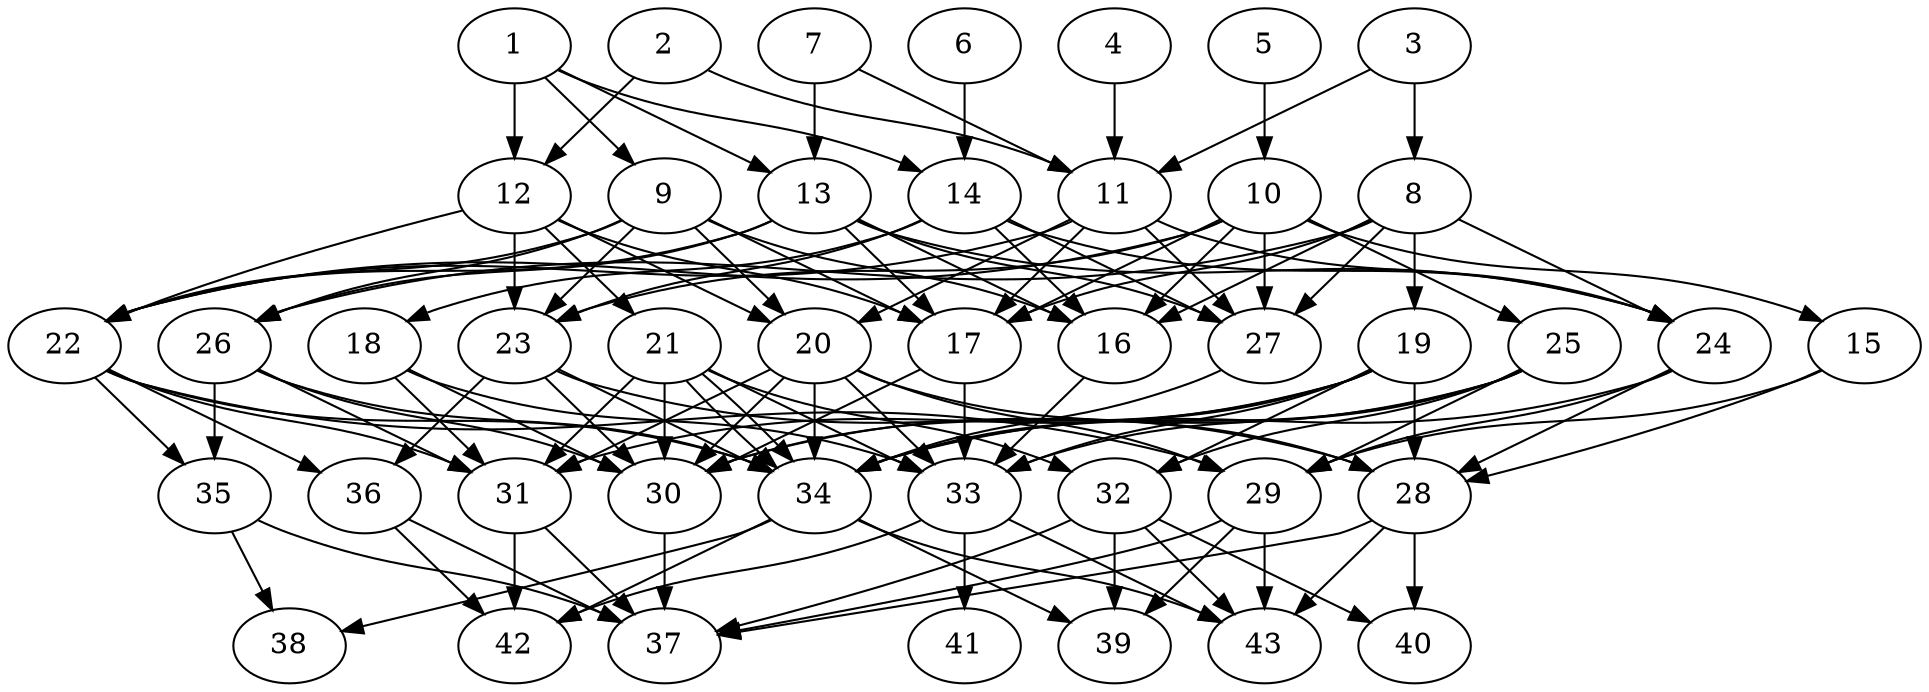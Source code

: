 // DAG (tier=3-complex, mode=compute, n=43, ccr=0.470, fat=0.740, density=0.735, regular=0.218, jump=0.251, mindata=1048576, maxdata=16777216)
// DAG automatically generated by daggen at Sun Aug 24 16:33:34 2025
// /home/ermia/Project/Environments/daggen/bin/daggen --dot --ccr 0.470 --fat 0.740 --regular 0.218 --density 0.735 --jump 0.251 --mindata 1048576 --maxdata 16777216 -n 43 
digraph G {
  1 [size="141596727701405696000", alpha="0.07", expect_size="70798363850702848000"]
  1 -> 9 [size ="217332894924800"]
  1 -> 12 [size ="217332894924800"]
  1 -> 13 [size ="217332894924800"]
  1 -> 14 [size ="217332894924800"]
  2 [size="65863891599583552", alpha="0.16", expect_size="32931945799791776"]
  2 -> 11 [size ="34161129684992"]
  2 -> 12 [size ="34161129684992"]
  3 [size="413059181245924608", alpha="0.12", expect_size="206529590622962304"]
  3 -> 8 [size ="196345805668352"]
  3 -> 11 [size ="196345805668352"]
  4 [size="192226307334937247744", alpha="0.18", expect_size="96113153667468623872"]
  4 -> 11 [size ="266459905261568"]
  5 [size="155322191543939680", alpha="0.12", expect_size="77661095771969840"]
  5 -> 10 [size ="65532015411200"]
  6 [size="449828187031788992", alpha="0.02", expect_size="224914093515894496"]
  6 -> 14 [size ="932965177622528"]
  7 [size="5842267678057148", alpha="0.10", expect_size="2921133839028574"]
  7 -> 11 [size ="325063802880000"]
  7 -> 13 [size ="325063802880000"]
  8 [size="1413176431200017664", alpha="0.17", expect_size="706588215600008832"]
  8 -> 16 [size ="845416673312768"]
  8 -> 17 [size ="845416673312768"]
  8 -> 19 [size ="845416673312768"]
  8 -> 24 [size ="845416673312768"]
  8 -> 26 [size ="845416673312768"]
  8 -> 27 [size ="845416673312768"]
  9 [size="534172712931981504", alpha="0.16", expect_size="267086356465990752"]
  9 -> 16 [size ="1296498155323392"]
  9 -> 17 [size ="1296498155323392"]
  9 -> 20 [size ="1296498155323392"]
  9 -> 22 [size ="1296498155323392"]
  9 -> 23 [size ="1296498155323392"]
  9 -> 26 [size ="1296498155323392"]
  10 [size="2411386450694643200", alpha="0.19", expect_size="1205693225347321600"]
  10 -> 15 [size ="1135202545958912"]
  10 -> 16 [size ="1135202545958912"]
  10 -> 17 [size ="1135202545958912"]
  10 -> 22 [size ="1135202545958912"]
  10 -> 23 [size ="1135202545958912"]
  10 -> 25 [size ="1135202545958912"]
  10 -> 27 [size ="1135202545958912"]
  11 [size="8916641252510714", alpha="0.13", expect_size="4458320626255357"]
  11 -> 17 [size ="369961780379648"]
  11 -> 20 [size ="369961780379648"]
  11 -> 22 [size ="369961780379648"]
  11 -> 24 [size ="369961780379648"]
  11 -> 27 [size ="369961780379648"]
  12 [size="469117718586802044928", alpha="0.11", expect_size="234558859293401022464"]
  12 -> 17 [size ="482997123940352"]
  12 -> 20 [size ="482997123940352"]
  12 -> 21 [size ="482997123940352"]
  12 -> 22 [size ="482997123940352"]
  12 -> 23 [size ="482997123940352"]
  13 [size="4615895125484688384", alpha="0.11", expect_size="2307947562742344192"]
  13 -> 16 [size ="2015363072000000"]
  13 -> 17 [size ="2015363072000000"]
  13 -> 22 [size ="2015363072000000"]
  13 -> 24 [size ="2015363072000000"]
  13 -> 26 [size ="2015363072000000"]
  13 -> 27 [size ="2015363072000000"]
  14 [size="74920027725581216", alpha="0.02", expect_size="37460013862790608"]
  14 -> 16 [size ="1331141302812672"]
  14 -> 18 [size ="1331141302812672"]
  14 -> 23 [size ="1331141302812672"]
  14 -> 24 [size ="1331141302812672"]
  14 -> 27 [size ="1331141302812672"]
  15 [size="1342563028290123", alpha="0.13", expect_size="671281514145061"]
  15 -> 28 [size ="22617062899712"]
  15 -> 29 [size ="22617062899712"]
  16 [size="434753263614566596608", alpha="0.03", expect_size="217376631807283298304"]
  16 -> 33 [size ="459111904837632"]
  17 [size="803821140077558400", alpha="0.01", expect_size="401910570038779200"]
  17 -> 30 [size ="382772392755200"]
  17 -> 33 [size ="382772392755200"]
  18 [size="600286028898466688", alpha="0.14", expect_size="300143014449233344"]
  18 -> 30 [size ="337504309870592"]
  18 -> 31 [size ="337504309870592"]
  18 -> 33 [size ="337504309870592"]
  19 [size="3040975955380273664", alpha="0.05", expect_size="1520487977690136832"]
  19 -> 28 [size ="1649809144414208"]
  19 -> 30 [size ="1649809144414208"]
  19 -> 31 [size ="1649809144414208"]
  19 -> 32 [size ="1649809144414208"]
  19 -> 33 [size ="1649809144414208"]
  19 -> 34 [size ="1649809144414208"]
  20 [size="2816936938966339584", alpha="0.12", expect_size="1408468469483169792"]
  20 -> 28 [size ="1010781369925632"]
  20 -> 29 [size ="1010781369925632"]
  20 -> 30 [size ="1010781369925632"]
  20 -> 31 [size ="1010781369925632"]
  20 -> 33 [size ="1010781369925632"]
  20 -> 34 [size ="1010781369925632"]
  21 [size="58368111946510792", alpha="0.08", expect_size="29184055973255396"]
  21 -> 30 [size ="964724950827008"]
  21 -> 31 [size ="964724950827008"]
  21 -> 32 [size ="964724950827008"]
  21 -> 33 [size ="964724950827008"]
  21 -> 34 [size ="964724950827008"]
  21 -> 34 [size ="964724950827008"]
  22 [size="79815542112671920", alpha="0.17", expect_size="39907771056335960"]
  22 -> 29 [size ="1485423238971392"]
  22 -> 31 [size ="1485423238971392"]
  22 -> 34 [size ="1485423238971392"]
  22 -> 35 [size ="1485423238971392"]
  22 -> 36 [size ="1485423238971392"]
  23 [size="16041416540745504", alpha="0.03", expect_size="8020708270372752"]
  23 -> 28 [size ="1268080915251200"]
  23 -> 30 [size ="1268080915251200"]
  23 -> 34 [size ="1268080915251200"]
  23 -> 36 [size ="1268080915251200"]
  24 [size="515645867801794576384", alpha="0.16", expect_size="257822933900897288192"]
  24 -> 28 [size ="514427703001088"]
  24 -> 29 [size ="514427703001088"]
  24 -> 34 [size ="514427703001088"]
  25 [size="22214153330509904", alpha="0.19", expect_size="11107076665254952"]
  25 -> 29 [size ="956466433359872"]
  25 -> 30 [size ="956466433359872"]
  25 -> 32 [size ="956466433359872"]
  25 -> 33 [size ="956466433359872"]
  25 -> 34 [size ="956466433359872"]
  26 [size="2812066995568426090496", alpha="0.14", expect_size="1406033497784213045248"]
  26 -> 30 [size ="1593824245710848"]
  26 -> 31 [size ="1593824245710848"]
  26 -> 34 [size ="1593824245710848"]
  26 -> 35 [size ="1593824245710848"]
  27 [size="5739336659682374", alpha="0.02", expect_size="2869668329841187"]
  27 -> 34 [size ="493106612928512"]
  28 [size="111455141662755392", alpha="0.12", expect_size="55727570831377696"]
  28 -> 37 [size ="2186583159603200"]
  28 -> 40 [size ="2186583159603200"]
  28 -> 43 [size ="2186583159603200"]
  29 [size="3001760238777032192", alpha="0.10", expect_size="1500880119388516096"]
  29 -> 37 [size ="1178148125278208"]
  29 -> 39 [size ="1178148125278208"]
  29 -> 43 [size ="1178148125278208"]
  30 [size="34413929420605080", alpha="0.07", expect_size="17206964710302540"]
  30 -> 37 [size ="989531281031168"]
  31 [size="41712655203287840", alpha="0.00", expect_size="20856327601643920"]
  31 -> 37 [size ="780197049663488"]
  31 -> 42 [size ="780197049663488"]
  32 [size="73308548987691376", alpha="0.08", expect_size="36654274493845688"]
  32 -> 37 [size ="1345976388288512"]
  32 -> 39 [size ="1345976388288512"]
  32 -> 40 [size ="1345976388288512"]
  32 -> 43 [size ="1345976388288512"]
  33 [size="2647010039182870", alpha="0.19", expect_size="1323505019591435"]
  33 -> 41 [size ="56011205378048"]
  33 -> 42 [size ="56011205378048"]
  33 -> 43 [size ="56011205378048"]
  34 [size="418095733543476224", alpha="0.00", expect_size="209047866771738112"]
  34 -> 38 [size ="838357559017472"]
  34 -> 39 [size ="838357559017472"]
  34 -> 42 [size ="838357559017472"]
  34 -> 43 [size ="838357559017472"]
  35 [size="2523618067826660", alpha="0.02", expect_size="1261809033913330"]
  35 -> 37 [size ="64086414983168"]
  35 -> 38 [size ="64086414983168"]
  36 [size="708637566599542656", alpha="0.01", expect_size="354318783299771328"]
  36 -> 37 [size ="307754950459392"]
  36 -> 42 [size ="307754950459392"]
  37 [size="1112202572196497850368", alpha="0.05", expect_size="556101286098248925184"]
  38 [size="68205368076926976000", alpha="0.15", expect_size="34102684038463488000"]
  39 [size="1710475449923153166336", alpha="0.09", expect_size="855237724961576583168"]
  40 [size="4207089926648365056000", alpha="0.01", expect_size="2103544963324182528000"]
  41 [size="4579194214161803", alpha="0.17", expect_size="2289597107080901"]
  42 [size="8188871965862855", alpha="0.07", expect_size="4094435982931427"]
  43 [size="286775758403684096", alpha="0.10", expect_size="143387879201842048"]
}